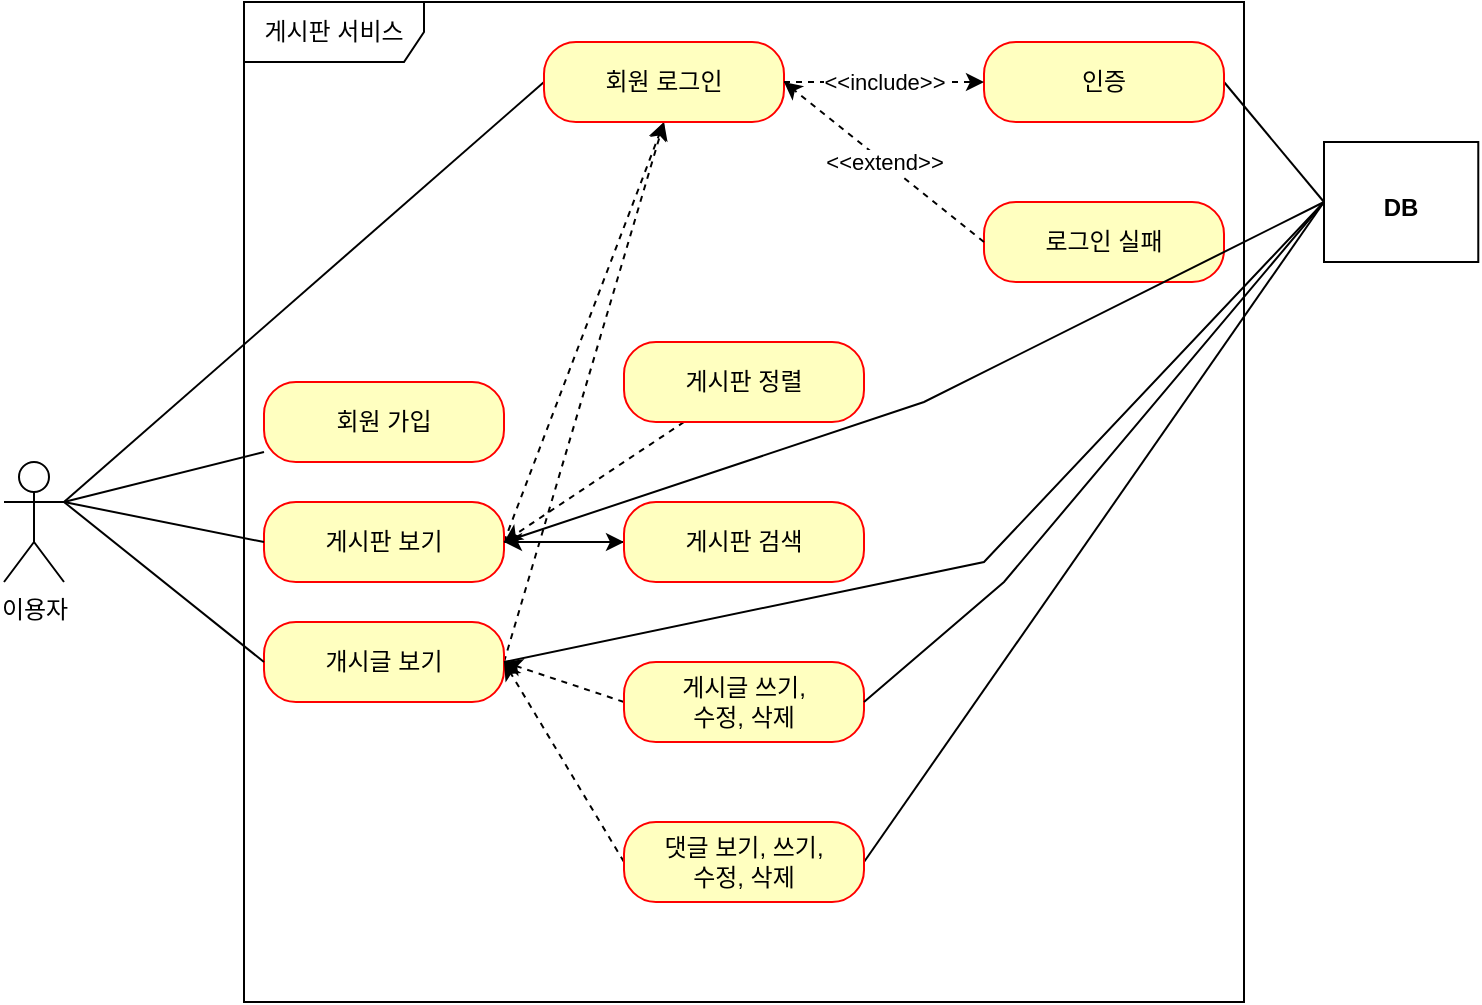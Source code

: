 <mxfile version="21.3.3" type="github">
  <diagram name="페이지-1" id="g-8cnUNeflZomV2Ov7Zt">
    <mxGraphModel dx="794" dy="491" grid="1" gridSize="10" guides="1" tooltips="1" connect="1" arrows="1" fold="1" page="1" pageScale="1" pageWidth="827" pageHeight="1169" math="0" shadow="0">
      <root>
        <mxCell id="0" />
        <mxCell id="1" parent="0" />
        <mxCell id="XoYydzPgZF0-RQXyzb8Q-1" value="이용자&lt;br&gt;" style="shape=umlActor;verticalLabelPosition=bottom;verticalAlign=top;html=1;" vertex="1" parent="1">
          <mxGeometry x="60" y="270" width="30" height="60" as="geometry" />
        </mxCell>
        <mxCell id="XoYydzPgZF0-RQXyzb8Q-2" value="게시판 서비스" style="shape=umlFrame;whiteSpace=wrap;html=1;pointerEvents=0;width=90;height=30;" vertex="1" parent="1">
          <mxGeometry x="180" y="40" width="500" height="500" as="geometry" />
        </mxCell>
        <mxCell id="XoYydzPgZF0-RQXyzb8Q-17" style="edgeStyle=orthogonalEdgeStyle;orthogonalLoop=1;jettySize=auto;html=1;endArrow=none;endFill=0;entryX=1;entryY=0.333;entryDx=0;entryDy=0;entryPerimeter=0;strokeColor=none;curved=1;" edge="1" parent="1" source="XoYydzPgZF0-RQXyzb8Q-3" target="XoYydzPgZF0-RQXyzb8Q-1">
          <mxGeometry relative="1" as="geometry">
            <mxPoint x="110" y="190" as="targetPoint" />
            <Array as="points">
              <mxPoint x="140" y="110" />
              <mxPoint x="140" y="120" />
            </Array>
          </mxGeometry>
        </mxCell>
        <mxCell id="XoYydzPgZF0-RQXyzb8Q-18" style="orthogonalLoop=1;jettySize=auto;html=1;entryX=1;entryY=0.333;entryDx=0;entryDy=0;entryPerimeter=0;endArrow=none;endFill=0;rounded=0;strokeColor=default;" edge="1" parent="1" source="XoYydzPgZF0-RQXyzb8Q-3" target="XoYydzPgZF0-RQXyzb8Q-1">
          <mxGeometry relative="1" as="geometry" />
        </mxCell>
        <mxCell id="XoYydzPgZF0-RQXyzb8Q-3" value="회원 가입&lt;br&gt;" style="rounded=1;whiteSpace=wrap;html=1;arcSize=40;fontColor=#000000;fillColor=#ffffc0;strokeColor=#ff0000;" vertex="1" parent="1">
          <mxGeometry x="190" y="230" width="120" height="40" as="geometry" />
        </mxCell>
        <mxCell id="XoYydzPgZF0-RQXyzb8Q-26" style="rounded=0;orthogonalLoop=1;jettySize=auto;html=1;entryX=0.5;entryY=1;entryDx=0;entryDy=0;dashed=1;exitX=1;exitY=0.5;exitDx=0;exitDy=0;" edge="1" parent="1" source="XoYydzPgZF0-RQXyzb8Q-5" target="XoYydzPgZF0-RQXyzb8Q-7">
          <mxGeometry relative="1" as="geometry" />
        </mxCell>
        <mxCell id="XoYydzPgZF0-RQXyzb8Q-37" value="" style="edgeStyle=orthogonalEdgeStyle;rounded=0;orthogonalLoop=1;jettySize=auto;html=1;" edge="1" parent="1" source="XoYydzPgZF0-RQXyzb8Q-5" target="XoYydzPgZF0-RQXyzb8Q-11">
          <mxGeometry relative="1" as="geometry" />
        </mxCell>
        <mxCell id="XoYydzPgZF0-RQXyzb8Q-5" value="게시판 보기" style="rounded=1;whiteSpace=wrap;html=1;arcSize=40;fontColor=#000000;fillColor=#ffffc0;strokeColor=#ff0000;" vertex="1" parent="1">
          <mxGeometry x="190" y="290" width="120" height="40" as="geometry" />
        </mxCell>
        <mxCell id="XoYydzPgZF0-RQXyzb8Q-27" style="rounded=0;orthogonalLoop=1;jettySize=auto;html=1;dashed=1;exitX=1;exitY=0.5;exitDx=0;exitDy=0;entryX=0.5;entryY=1;entryDx=0;entryDy=0;" edge="1" parent="1" source="XoYydzPgZF0-RQXyzb8Q-6" target="XoYydzPgZF0-RQXyzb8Q-7">
          <mxGeometry relative="1" as="geometry">
            <mxPoint x="370" y="100" as="targetPoint" />
          </mxGeometry>
        </mxCell>
        <mxCell id="XoYydzPgZF0-RQXyzb8Q-6" value="개시글 보기" style="rounded=1;whiteSpace=wrap;html=1;arcSize=40;fontColor=#000000;fillColor=#ffffc0;strokeColor=#ff0000;" vertex="1" parent="1">
          <mxGeometry x="190" y="350" width="120" height="40" as="geometry" />
        </mxCell>
        <mxCell id="XoYydzPgZF0-RQXyzb8Q-19" style="rounded=0;orthogonalLoop=1;jettySize=auto;html=1;endArrow=none;endFill=0;exitX=0;exitY=0.5;exitDx=0;exitDy=0;" edge="1" parent="1" source="XoYydzPgZF0-RQXyzb8Q-7">
          <mxGeometry relative="1" as="geometry">
            <mxPoint x="90" y="290" as="targetPoint" />
          </mxGeometry>
        </mxCell>
        <mxCell id="XoYydzPgZF0-RQXyzb8Q-7" value="회원 로그인&lt;br&gt;" style="rounded=1;whiteSpace=wrap;html=1;arcSize=40;fontColor=#000000;fillColor=#ffffc0;strokeColor=#ff0000;" vertex="1" parent="1">
          <mxGeometry x="330" y="60" width="120" height="40" as="geometry" />
        </mxCell>
        <mxCell id="XoYydzPgZF0-RQXyzb8Q-36" style="rounded=0;orthogonalLoop=1;jettySize=auto;html=1;entryX=0;entryY=0.5;entryDx=0;entryDy=0;exitX=1;exitY=0.5;exitDx=0;exitDy=0;endArrow=none;endFill=0;" edge="1" parent="1" source="XoYydzPgZF0-RQXyzb8Q-8" target="XoYydzPgZF0-RQXyzb8Q-34">
          <mxGeometry relative="1" as="geometry">
            <mxPoint x="690" y="80" as="targetPoint" />
          </mxGeometry>
        </mxCell>
        <mxCell id="XoYydzPgZF0-RQXyzb8Q-8" value="인증&lt;br&gt;" style="rounded=1;whiteSpace=wrap;html=1;arcSize=40;fontColor=#000000;fillColor=#ffffc0;strokeColor=#ff0000;" vertex="1" parent="1">
          <mxGeometry x="550" y="60" width="120" height="40" as="geometry" />
        </mxCell>
        <mxCell id="XoYydzPgZF0-RQXyzb8Q-9" value="로그인 실패&lt;br&gt;" style="rounded=1;whiteSpace=wrap;html=1;arcSize=40;fontColor=#000000;fillColor=#ffffc0;strokeColor=#ff0000;" vertex="1" parent="1">
          <mxGeometry x="550" y="140" width="120" height="40" as="geometry" />
        </mxCell>
        <mxCell id="XoYydzPgZF0-RQXyzb8Q-28" style="rounded=0;orthogonalLoop=1;jettySize=auto;html=1;entryX=1;entryY=0.5;entryDx=0;entryDy=0;dashed=1;" edge="1" parent="1" source="XoYydzPgZF0-RQXyzb8Q-10" target="XoYydzPgZF0-RQXyzb8Q-5">
          <mxGeometry relative="1" as="geometry" />
        </mxCell>
        <mxCell id="XoYydzPgZF0-RQXyzb8Q-10" value="게시판 정렬" style="rounded=1;whiteSpace=wrap;html=1;arcSize=40;fontColor=#000000;fillColor=#ffffc0;strokeColor=#ff0000;" vertex="1" parent="1">
          <mxGeometry x="370" y="210" width="120" height="40" as="geometry" />
        </mxCell>
        <mxCell id="XoYydzPgZF0-RQXyzb8Q-29" style="rounded=0;orthogonalLoop=1;jettySize=auto;html=1;dashed=1;" edge="1" parent="1" source="XoYydzPgZF0-RQXyzb8Q-11">
          <mxGeometry relative="1" as="geometry">
            <mxPoint x="310.0" y="310" as="targetPoint" />
          </mxGeometry>
        </mxCell>
        <mxCell id="XoYydzPgZF0-RQXyzb8Q-11" value="게시판 검색&lt;br&gt;" style="rounded=1;whiteSpace=wrap;html=1;arcSize=40;fontColor=#000000;fillColor=#ffffc0;strokeColor=#ff0000;" vertex="1" parent="1">
          <mxGeometry x="370" y="290" width="120" height="40" as="geometry" />
        </mxCell>
        <mxCell id="XoYydzPgZF0-RQXyzb8Q-31" style="rounded=0;orthogonalLoop=1;jettySize=auto;html=1;entryX=1;entryY=0.5;entryDx=0;entryDy=0;dashed=1;exitX=0;exitY=0.5;exitDx=0;exitDy=0;" edge="1" parent="1" source="XoYydzPgZF0-RQXyzb8Q-12" target="XoYydzPgZF0-RQXyzb8Q-6">
          <mxGeometry relative="1" as="geometry" />
        </mxCell>
        <mxCell id="XoYydzPgZF0-RQXyzb8Q-12" value="게시글 쓰기, &lt;br&gt;수정, 삭제" style="rounded=1;whiteSpace=wrap;html=1;arcSize=40;fontColor=#000000;fillColor=#ffffc0;strokeColor=#ff0000;" vertex="1" parent="1">
          <mxGeometry x="370" y="370" width="120" height="40" as="geometry" />
        </mxCell>
        <mxCell id="XoYydzPgZF0-RQXyzb8Q-32" style="rounded=0;orthogonalLoop=1;jettySize=auto;html=1;entryX=1;entryY=0.5;entryDx=0;entryDy=0;dashed=1;exitX=0;exitY=0.5;exitDx=0;exitDy=0;" edge="1" parent="1" source="XoYydzPgZF0-RQXyzb8Q-13" target="XoYydzPgZF0-RQXyzb8Q-6">
          <mxGeometry relative="1" as="geometry" />
        </mxCell>
        <mxCell id="XoYydzPgZF0-RQXyzb8Q-43" style="rounded=0;orthogonalLoop=1;jettySize=auto;html=1;exitX=1;exitY=0.5;exitDx=0;exitDy=0;entryX=0;entryY=0.5;entryDx=0;entryDy=0;endArrow=none;endFill=0;" edge="1" parent="1" source="XoYydzPgZF0-RQXyzb8Q-13" target="XoYydzPgZF0-RQXyzb8Q-34">
          <mxGeometry relative="1" as="geometry" />
        </mxCell>
        <mxCell id="XoYydzPgZF0-RQXyzb8Q-13" value="댓글 보기, 쓰기,&lt;br&gt;수정, 삭제" style="rounded=1;whiteSpace=wrap;html=1;arcSize=40;fontColor=#000000;fillColor=#ffffc0;strokeColor=#ff0000;" vertex="1" parent="1">
          <mxGeometry x="370" y="450" width="120" height="40" as="geometry" />
        </mxCell>
        <mxCell id="XoYydzPgZF0-RQXyzb8Q-22" style="orthogonalLoop=1;jettySize=auto;html=1;endArrow=none;endFill=0;rounded=0;strokeColor=default;exitX=0;exitY=0.5;exitDx=0;exitDy=0;" edge="1" parent="1" source="XoYydzPgZF0-RQXyzb8Q-6">
          <mxGeometry relative="1" as="geometry">
            <mxPoint x="220" y="273" as="sourcePoint" />
            <mxPoint x="90" y="290" as="targetPoint" />
          </mxGeometry>
        </mxCell>
        <mxCell id="XoYydzPgZF0-RQXyzb8Q-23" style="orthogonalLoop=1;jettySize=auto;html=1;endArrow=none;endFill=0;rounded=0;strokeColor=default;exitX=0;exitY=0.5;exitDx=0;exitDy=0;" edge="1" parent="1" source="XoYydzPgZF0-RQXyzb8Q-5">
          <mxGeometry relative="1" as="geometry">
            <mxPoint x="230" y="283" as="sourcePoint" />
            <mxPoint x="90" y="290" as="targetPoint" />
          </mxGeometry>
        </mxCell>
        <mxCell id="XoYydzPgZF0-RQXyzb8Q-24" value="&amp;lt;&amp;lt;include&amp;gt;&amp;gt;&lt;br&gt;" style="orthogonalLoop=1;jettySize=auto;html=1;entryX=0;entryY=0.5;entryDx=0;entryDy=0;endArrow=classic;endFill=1;rounded=0;strokeColor=default;exitX=1;exitY=0.5;exitDx=0;exitDy=0;dashed=1;" edge="1" parent="1" source="XoYydzPgZF0-RQXyzb8Q-7" target="XoYydzPgZF0-RQXyzb8Q-8">
          <mxGeometry relative="1" as="geometry">
            <mxPoint x="240" y="293" as="sourcePoint" />
            <mxPoint x="120" y="320" as="targetPoint" />
          </mxGeometry>
        </mxCell>
        <mxCell id="XoYydzPgZF0-RQXyzb8Q-25" value="&amp;lt;&amp;lt;extend&amp;gt;&amp;gt;&lt;br&gt;" style="orthogonalLoop=1;jettySize=auto;html=1;entryX=1;entryY=0.5;entryDx=0;entryDy=0;endArrow=classic;endFill=1;rounded=0;strokeColor=default;exitX=0;exitY=0.5;exitDx=0;exitDy=0;dashed=1;" edge="1" parent="1" source="XoYydzPgZF0-RQXyzb8Q-9" target="XoYydzPgZF0-RQXyzb8Q-7">
          <mxGeometry relative="1" as="geometry">
            <mxPoint x="520" y="170" as="sourcePoint" />
            <mxPoint x="400" y="197" as="targetPoint" />
          </mxGeometry>
        </mxCell>
        <mxCell id="XoYydzPgZF0-RQXyzb8Q-34" value="&lt;p style=&quot;text-align: center; margin: 6px 0px 0px;&quot;&gt;&lt;span style=&quot;background-color: initial;&quot;&gt;&lt;b&gt;&lt;br&gt;&lt;/b&gt;&lt;/span&gt;&lt;/p&gt;&lt;p style=&quot;text-align: center; margin: 6px 0px 0px;&quot;&gt;&lt;span style=&quot;background-color: initial;&quot;&gt;&lt;b&gt;DB&lt;/b&gt;&lt;/span&gt;&lt;br&gt;&lt;/p&gt;" style="align=left;overflow=fill;html=1;dropTarget=0;whiteSpace=wrap;" vertex="1" parent="1">
          <mxGeometry x="720" y="110" width="77.14" height="60" as="geometry" />
        </mxCell>
        <mxCell id="XoYydzPgZF0-RQXyzb8Q-40" style="rounded=0;orthogonalLoop=1;jettySize=auto;html=1;entryX=0;entryY=0.5;entryDx=0;entryDy=0;exitX=1;exitY=0.5;exitDx=0;exitDy=0;endArrow=none;endFill=0;" edge="1" parent="1" source="XoYydzPgZF0-RQXyzb8Q-5" target="XoYydzPgZF0-RQXyzb8Q-34">
          <mxGeometry relative="1" as="geometry">
            <mxPoint x="730" y="150" as="targetPoint" />
            <mxPoint x="680" y="90" as="sourcePoint" />
            <Array as="points">
              <mxPoint x="520" y="240" />
            </Array>
          </mxGeometry>
        </mxCell>
        <mxCell id="XoYydzPgZF0-RQXyzb8Q-41" style="rounded=0;orthogonalLoop=1;jettySize=auto;html=1;entryX=0;entryY=0.5;entryDx=0;entryDy=0;exitX=1;exitY=0.5;exitDx=0;exitDy=0;endArrow=none;endFill=0;" edge="1" parent="1" source="XoYydzPgZF0-RQXyzb8Q-6" target="XoYydzPgZF0-RQXyzb8Q-34">
          <mxGeometry relative="1" as="geometry">
            <mxPoint x="730" y="150" as="targetPoint" />
            <mxPoint x="320" y="320" as="sourcePoint" />
            <Array as="points">
              <mxPoint x="550" y="320" />
            </Array>
          </mxGeometry>
        </mxCell>
        <mxCell id="XoYydzPgZF0-RQXyzb8Q-42" style="rounded=0;orthogonalLoop=1;jettySize=auto;html=1;entryX=0;entryY=0.5;entryDx=0;entryDy=0;exitX=1;exitY=0.5;exitDx=0;exitDy=0;endArrow=none;endFill=0;" edge="1" parent="1" source="XoYydzPgZF0-RQXyzb8Q-12" target="XoYydzPgZF0-RQXyzb8Q-34">
          <mxGeometry relative="1" as="geometry">
            <mxPoint x="730" y="150" as="targetPoint" />
            <mxPoint x="320" y="380" as="sourcePoint" />
            <Array as="points">
              <mxPoint x="560" y="330" />
            </Array>
          </mxGeometry>
        </mxCell>
      </root>
    </mxGraphModel>
  </diagram>
</mxfile>
